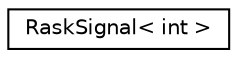 digraph "Graphical Class Hierarchy"
{
 // LATEX_PDF_SIZE
  edge [fontname="Helvetica",fontsize="10",labelfontname="Helvetica",labelfontsize="10"];
  node [fontname="Helvetica",fontsize="10",shape=record];
  rankdir="LR";
  Node0 [label="RaskSignal\< int \>",height=0.2,width=0.4,color="black", fillcolor="white", style="filled",URL="$d0/dff/class_rask_signal.html",tooltip=" "];
}
